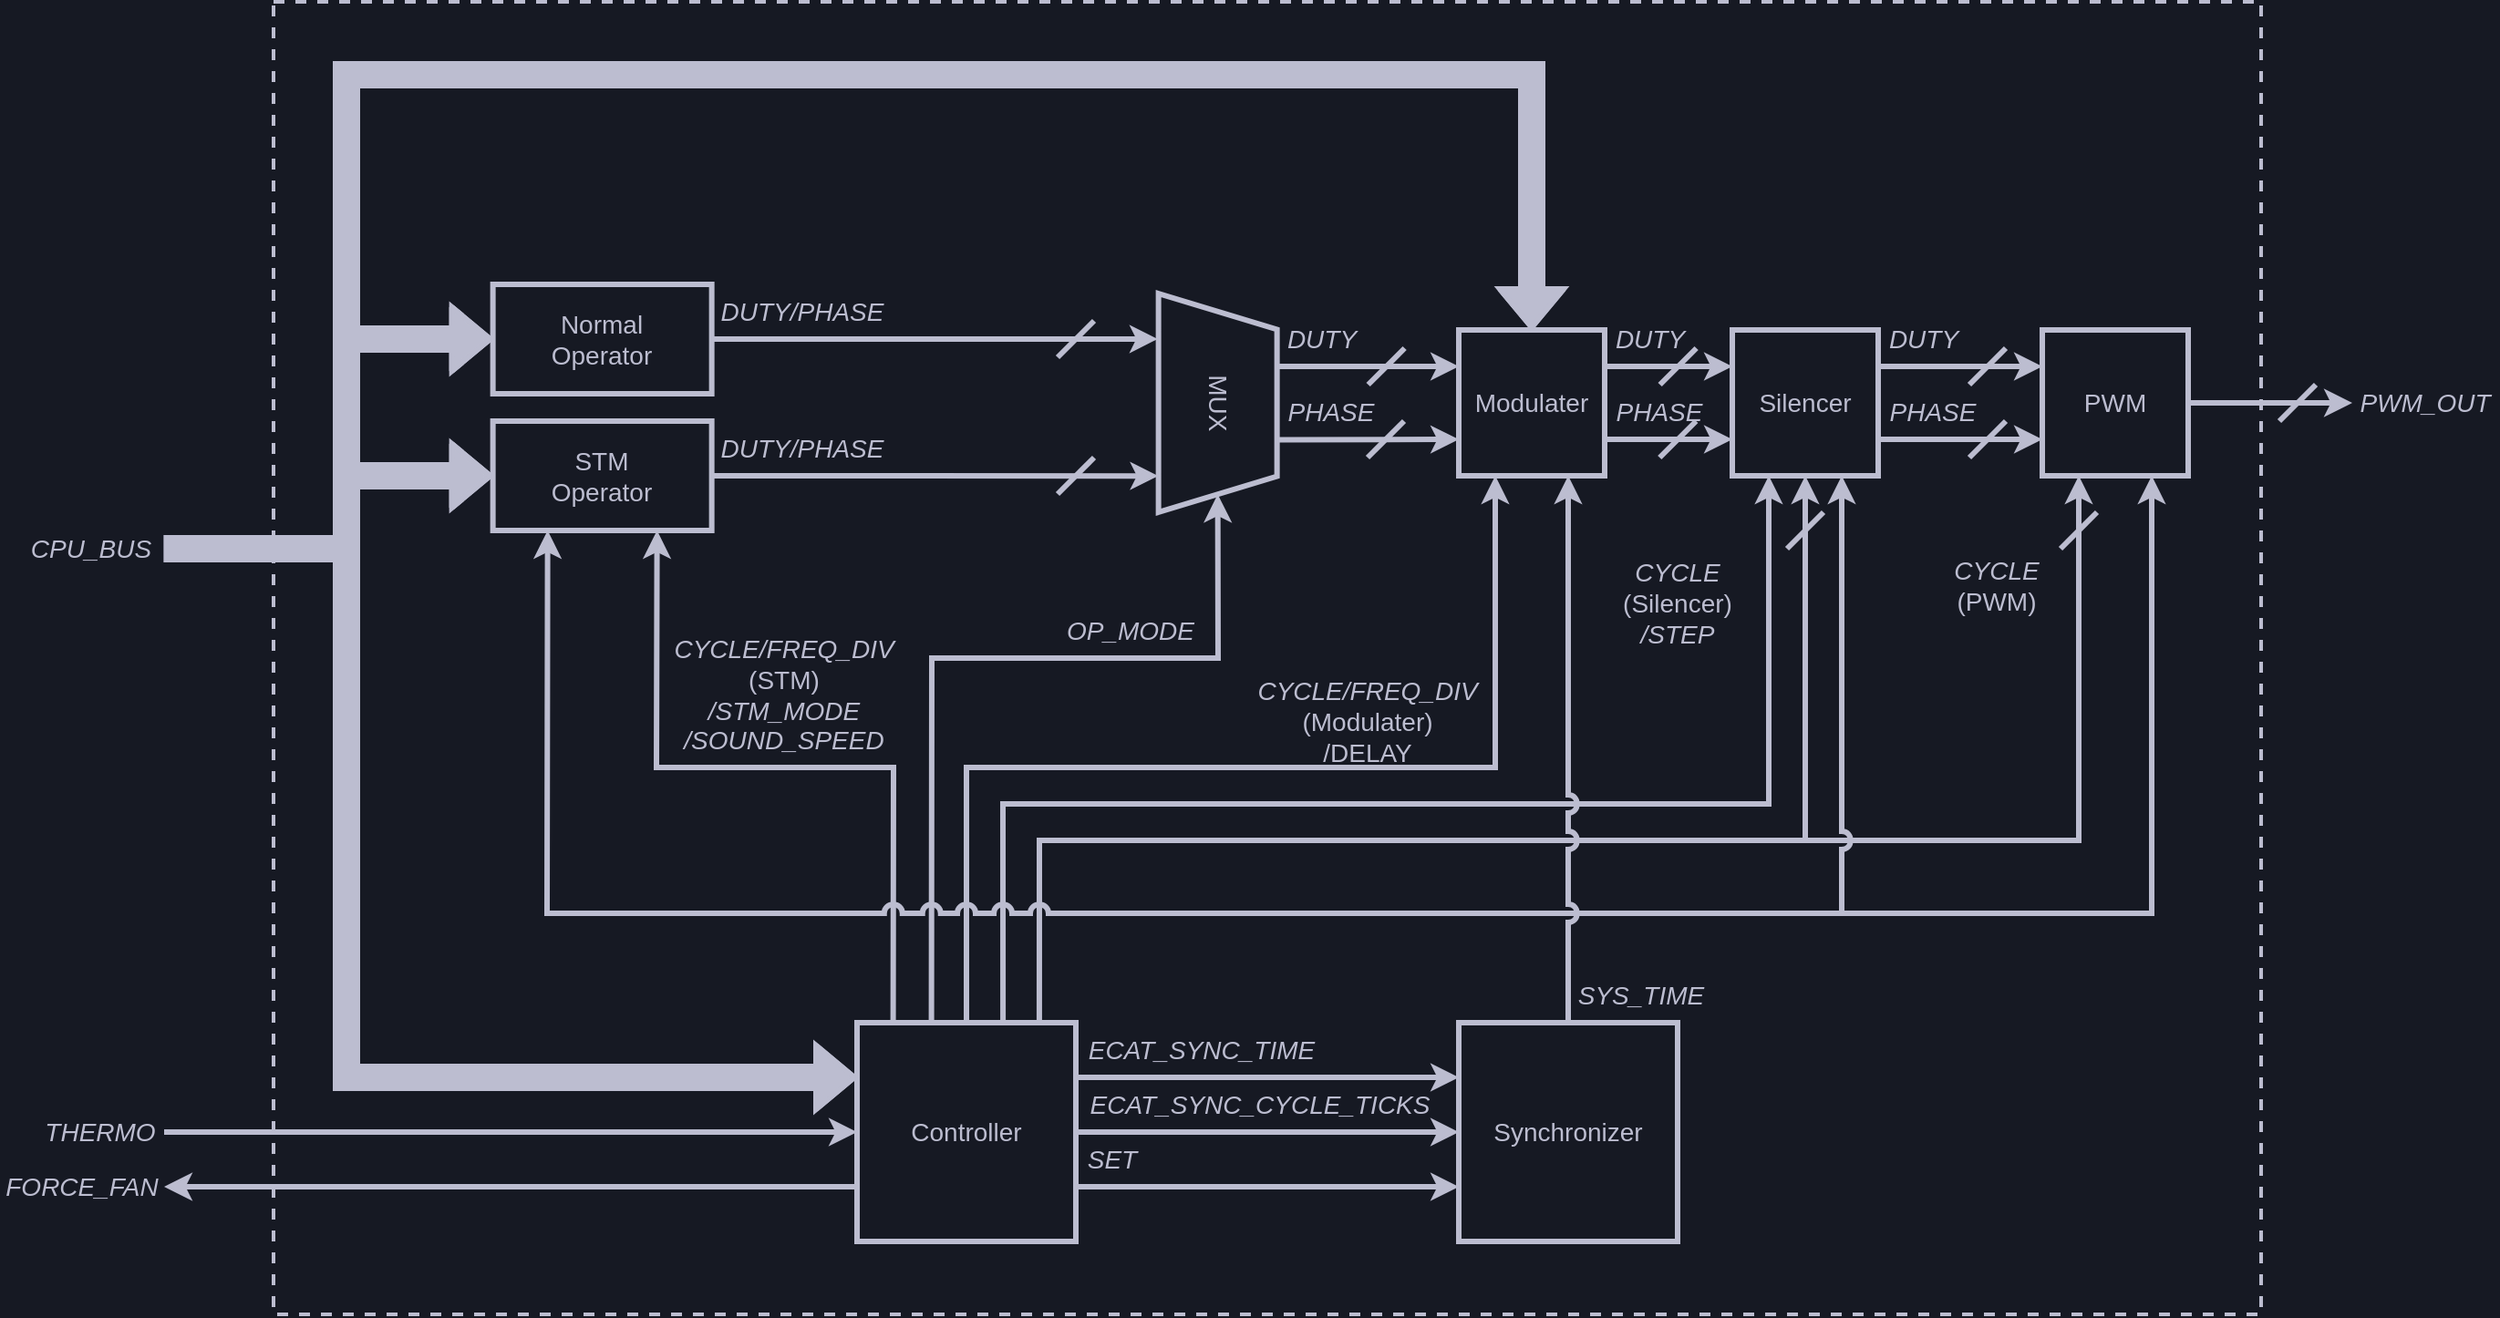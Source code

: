 <mxfile compressed="false" version="17.5.0" type="device">
  <diagram id="86R6ZRfhnQo9sD8B5-7s" name="Page-1">
    <mxGraphModel dx="1645" dy="1264" grid="1" gridSize="10" guides="1" tooltips="1" connect="1" arrows="1" fold="1" page="1" pageScale="1" pageWidth="827" pageHeight="1169" background="#161923" math="0" shadow="0">
      <root>
        <mxCell id="0" />
        <mxCell id="1" parent="0" />
        <mxCell id="112" value="" style="rounded=0;whiteSpace=wrap;html=1;labelBackgroundColor=none;fontSize=14;fontColor=#BCBDD0;strokeColor=#bcbdd0;strokeWidth=2;fillColor=none;dashed=1;" parent="1" vertex="1">
          <mxGeometry x="180" y="120" width="1090" height="720" as="geometry" />
        </mxCell>
        <mxCell id="2" value="PWM" style="rounded=0;whiteSpace=wrap;html=1;fillColor=none;strokeColor=#BCBDD0;fontColor=#BCBDD0;fontSize=14;strokeWidth=3;" parent="1" vertex="1">
          <mxGeometry x="1150" y="300" width="80" height="80" as="geometry" />
        </mxCell>
        <mxCell id="3" value="" style="endArrow=classic;html=1;fontFamily=Helvetica;fontSize=14;fontColor=#BCBDD0;exitX=1;exitY=0.5;exitDx=0;exitDy=0;strokeColor=#BCBDD0;strokeWidth=3;" parent="1" source="2" edge="1">
          <mxGeometry width="50" height="50" relative="1" as="geometry">
            <mxPoint x="1430" y="330" as="sourcePoint" />
            <mxPoint x="1320" y="340" as="targetPoint" />
          </mxGeometry>
        </mxCell>
        <mxCell id="4" value="" style="endArrow=none;html=1;rounded=1;labelBackgroundColor=default;fontFamily=Helvetica;fontSize=14;fontColor=#BCBDD0;strokeColor=#BCBDD0;strokeWidth=3;shape=connector;" parent="1" edge="1">
          <mxGeometry width="50" height="50" relative="1" as="geometry">
            <mxPoint x="1280" y="350" as="sourcePoint" />
            <mxPoint x="1300" y="330" as="targetPoint" />
            <Array as="points">
              <mxPoint x="1290" y="340" />
            </Array>
          </mxGeometry>
        </mxCell>
        <mxCell id="8" value="Silencer" style="rounded=0;whiteSpace=wrap;html=1;fontFamily=Helvetica;fontSize=14;fontColor=#BCBDD0;strokeColor=#BCBDD0;strokeWidth=3;fillColor=none;" parent="1" vertex="1">
          <mxGeometry x="980" y="300" width="80" height="80" as="geometry" />
        </mxCell>
        <mxCell id="10" value="" style="endArrow=classic;html=1;rounded=1;labelBackgroundColor=default;fontFamily=Helvetica;fontSize=14;fontColor=#BCBDD0;strokeColor=#BCBDD0;strokeWidth=3;shape=connector;exitX=1;exitY=0.25;exitDx=0;exitDy=0;entryX=0;entryY=0.25;entryDx=0;entryDy=0;" parent="1" source="8" target="2" edge="1">
          <mxGeometry width="50" height="50" relative="1" as="geometry">
            <mxPoint x="1200" y="290" as="sourcePoint" />
            <mxPoint x="1250" y="240" as="targetPoint" />
          </mxGeometry>
        </mxCell>
        <mxCell id="11" value="" style="endArrow=classic;html=1;rounded=1;labelBackgroundColor=default;fontFamily=Helvetica;fontSize=14;fontColor=#BCBDD0;strokeColor=#BCBDD0;strokeWidth=3;shape=connector;exitX=1;exitY=0.75;exitDx=0;exitDy=0;entryX=0;entryY=0.75;entryDx=0;entryDy=0;" parent="1" source="8" target="2" edge="1">
          <mxGeometry width="50" height="50" relative="1" as="geometry">
            <mxPoint x="1070" y="330" as="sourcePoint" />
            <mxPoint x="1190" y="330" as="targetPoint" />
          </mxGeometry>
        </mxCell>
        <mxCell id="12" value="&lt;i style=&quot;font-size: 14px;&quot;&gt;DUTY&lt;/i&gt;" style="text;html=1;strokeColor=none;fillColor=none;align=center;verticalAlign=middle;whiteSpace=wrap;rounded=0;fontFamily=Helvetica;fontSize=14;fontColor=#BCBDD0;" parent="1" vertex="1">
          <mxGeometry x="1060" y="290" width="50" height="30" as="geometry" />
        </mxCell>
        <mxCell id="13" value="&lt;i style=&quot;font-size: 14px;&quot;&gt;PHASE&lt;/i&gt;" style="text;html=1;strokeColor=none;fillColor=none;align=center;verticalAlign=middle;whiteSpace=wrap;rounded=0;fontFamily=Helvetica;fontSize=14;fontColor=#BCBDD0;" parent="1" vertex="1">
          <mxGeometry x="1060" y="330" width="60" height="30" as="geometry" />
        </mxCell>
        <mxCell id="22" value="Modulater" style="rounded=0;whiteSpace=wrap;html=1;fontFamily=Helvetica;fontSize=14;fontColor=#BCBDD0;strokeColor=#BCBDD0;strokeWidth=3;fillColor=none;" parent="1" vertex="1">
          <mxGeometry x="830" y="300" width="80" height="80" as="geometry" />
        </mxCell>
        <mxCell id="23" value="" style="endArrow=classic;html=1;rounded=0;labelBackgroundColor=default;fontFamily=Helvetica;fontSize=14;fontColor=#BCBDD0;strokeColor=#BCBDD0;strokeWidth=3;shape=connector;entryX=0;entryY=0.25;entryDx=0;entryDy=0;exitX=1;exitY=0.25;exitDx=0;exitDy=0;" parent="1" source="22" target="8" edge="1">
          <mxGeometry width="50" height="50" relative="1" as="geometry">
            <mxPoint x="900" y="260" as="sourcePoint" />
            <mxPoint x="940" y="440" as="targetPoint" />
          </mxGeometry>
        </mxCell>
        <mxCell id="25" value="&lt;i style=&quot;font-size: 14px;&quot;&gt;DUTY&lt;/i&gt;" style="text;html=1;strokeColor=none;fillColor=none;align=center;verticalAlign=middle;whiteSpace=wrap;rounded=0;fontFamily=Helvetica;fontSize=14;fontColor=#BCBDD0;" parent="1" vertex="1">
          <mxGeometry x="910" y="290" width="50" height="30" as="geometry" />
        </mxCell>
        <mxCell id="31" value="MUX" style="shape=trapezoid;perimeter=trapezoidPerimeter;whiteSpace=wrap;html=1;fixedSize=1;rounded=0;fontFamily=Helvetica;fontSize=14;fontColor=#BCBDD0;strokeColor=#BCBDD0;strokeWidth=3;fillColor=none;rotation=90;size=19.68;" parent="1" vertex="1">
          <mxGeometry x="637.82" y="307.5" width="120" height="65" as="geometry" />
        </mxCell>
        <mxCell id="32" value="" style="endArrow=classic;html=1;rounded=0;labelBackgroundColor=default;fontFamily=Helvetica;fontSize=14;fontColor=#BCBDD0;strokeColor=#BCBDD0;strokeWidth=3;shape=connector;entryX=0;entryY=0.25;entryDx=0;entryDy=0;exitX=0.333;exitY=-0.014;exitDx=0;exitDy=0;exitPerimeter=0;" parent="1" source="31" target="22" edge="1">
          <mxGeometry width="50" height="50" relative="1" as="geometry">
            <mxPoint x="910" y="270" as="sourcePoint" />
            <mxPoint x="990" y="330" as="targetPoint" />
            <Array as="points">
              <mxPoint x="760" y="320" />
            </Array>
          </mxGeometry>
        </mxCell>
        <mxCell id="34" value="" style="endArrow=classic;html=1;rounded=0;labelBackgroundColor=default;fontFamily=Helvetica;fontSize=14;fontColor=#BCBDD0;strokeColor=#BCBDD0;strokeWidth=3;shape=connector;entryX=0;entryY=0.75;entryDx=0;entryDy=0;exitX=1;exitY=0.75;exitDx=0;exitDy=0;" parent="1" source="22" target="8" edge="1">
          <mxGeometry width="50" height="50" relative="1" as="geometry">
            <mxPoint x="790" y="370" as="sourcePoint" />
            <mxPoint x="840" y="320" as="targetPoint" />
          </mxGeometry>
        </mxCell>
        <mxCell id="35" value="Synchronizer" style="rounded=0;whiteSpace=wrap;html=1;fontFamily=Helvetica;fontSize=14;fontColor=#BCBDD0;strokeColor=#BCBDD0;strokeWidth=3;fillColor=none;" parent="1" vertex="1">
          <mxGeometry x="830" y="680" width="120" height="120" as="geometry" />
        </mxCell>
        <mxCell id="36" value="Normal&lt;br style=&quot;font-size: 14px;&quot;&gt;Operator" style="rounded=0;whiteSpace=wrap;html=1;fontFamily=Helvetica;fontSize=14;fontColor=#BCBDD0;strokeColor=#BCBDD0;strokeWidth=3;fillColor=none;" parent="1" vertex="1">
          <mxGeometry x="300.32" y="275" width="120" height="60" as="geometry" />
        </mxCell>
        <mxCell id="37" value="STM&lt;br style=&quot;font-size: 14px;&quot;&gt;Operator" style="rounded=0;whiteSpace=wrap;html=1;fontFamily=Helvetica;fontSize=14;fontColor=#BCBDD0;strokeColor=#BCBDD0;strokeWidth=3;fillColor=none;" parent="1" vertex="1">
          <mxGeometry x="300.32" y="350" width="120" height="60" as="geometry" />
        </mxCell>
        <mxCell id="38" value="" style="endArrow=classic;html=1;rounded=0;labelBackgroundColor=default;fontFamily=Helvetica;fontSize=14;fontColor=#BCBDD0;strokeColor=#BCBDD0;strokeWidth=3;shape=connector;entryX=0.834;entryY=1.001;entryDx=0;entryDy=0;exitX=1;exitY=0.5;exitDx=0;exitDy=0;entryPerimeter=0;" parent="1" source="37" target="31" edge="1">
          <mxGeometry width="50" height="50" relative="1" as="geometry">
            <mxPoint x="750.56" y="369.8" as="sourcePoint" />
            <mxPoint x="990" y="370" as="targetPoint" />
          </mxGeometry>
        </mxCell>
        <mxCell id="39" value="&lt;i style=&quot;font-size: 14px;&quot;&gt;DUTY/PHASE&lt;/i&gt;" style="text;html=1;strokeColor=none;fillColor=none;align=center;verticalAlign=middle;whiteSpace=wrap;rounded=0;fontFamily=Helvetica;fontSize=14;fontColor=#BCBDD0;" parent="1" vertex="1">
          <mxGeometry x="420" y="350" width="100" height="30" as="geometry" />
        </mxCell>
        <mxCell id="40" value="&lt;i style=&quot;font-size: 14px;&quot;&gt;DUTY/PHASE&lt;/i&gt;" style="text;html=1;strokeColor=none;fillColor=none;align=center;verticalAlign=middle;whiteSpace=wrap;rounded=0;fontFamily=Helvetica;fontSize=14;fontColor=#BCBDD0;" parent="1" vertex="1">
          <mxGeometry x="420.32" y="275" width="99.68" height="30" as="geometry" />
        </mxCell>
        <mxCell id="41" value="" style="endArrow=classic;html=1;rounded=0;labelBackgroundColor=default;fontFamily=Helvetica;fontSize=14;fontColor=#BCBDD0;strokeColor=#BCBDD0;strokeWidth=3;shape=connector;entryX=0.208;entryY=1.006;entryDx=0;entryDy=0;exitX=1;exitY=0.5;exitDx=0;exitDy=0;entryPerimeter=0;" parent="1" source="36" target="31" edge="1">
          <mxGeometry width="50" height="50" relative="1" as="geometry">
            <mxPoint x="510" y="430" as="sourcePoint" />
            <mxPoint x="670.32" y="380" as="targetPoint" />
          </mxGeometry>
        </mxCell>
        <mxCell id="56" style="edgeStyle=none;shape=connector;rounded=0;html=1;exitX=0.833;exitY=-0.001;exitDx=0;exitDy=0;labelBackgroundColor=default;fontFamily=Helvetica;fontSize=14;fontColor=#BCBDD0;endArrow=classic;strokeColor=#BCBDD0;strokeWidth=3;entryX=0.25;entryY=1;entryDx=0;entryDy=0;jumpStyle=arc;exitPerimeter=0;" parent="1" source="55" target="2" edge="1">
          <mxGeometry relative="1" as="geometry">
            <mxPoint x="620.143" y="580" as="targetPoint" />
            <Array as="points">
              <mxPoint x="600" y="580" />
              <mxPoint x="1170" y="580" />
            </Array>
          </mxGeometry>
        </mxCell>
        <mxCell id="55" value="Controller" style="rounded=0;whiteSpace=wrap;html=1;fontFamily=Helvetica;fontSize=14;fontColor=#BCBDD0;strokeColor=#BCBDD0;strokeWidth=3;fillColor=none;" parent="1" vertex="1">
          <mxGeometry x="500" y="680" width="120" height="120" as="geometry" />
        </mxCell>
        <mxCell id="57" style="edgeStyle=none;shape=connector;rounded=0;html=1;labelBackgroundColor=default;fontFamily=Helvetica;fontSize=14;fontColor=#BCBDD0;endArrow=classic;strokeColor=#BCBDD0;strokeWidth=3;entryX=0.25;entryY=1;entryDx=0;entryDy=0;jumpStyle=arc;exitX=0.667;exitY=-0.004;exitDx=0;exitDy=0;exitPerimeter=0;" parent="1" source="55" target="8" edge="1">
          <mxGeometry relative="1" as="geometry">
            <mxPoint x="1170" y="390" as="targetPoint" />
            <mxPoint x="620" y="670" as="sourcePoint" />
            <Array as="points">
              <mxPoint x="580" y="560" />
              <mxPoint x="1000" y="560" />
            </Array>
          </mxGeometry>
        </mxCell>
        <mxCell id="58" style="edgeStyle=none;shape=connector;rounded=0;html=1;labelBackgroundColor=default;fontFamily=Helvetica;fontSize=14;fontColor=#BCBDD0;endArrow=classic;strokeColor=#BCBDD0;strokeWidth=3;entryX=0.25;entryY=1;entryDx=0;entryDy=0;jumpStyle=arc;exitX=0.5;exitY=0;exitDx=0;exitDy=0;startArrow=none;" parent="1" source="55" target="22" edge="1">
          <mxGeometry relative="1" as="geometry">
            <mxPoint x="1010" y="390" as="targetPoint" />
            <mxPoint x="210" y="580" as="sourcePoint" />
            <Array as="points">
              <mxPoint x="560" y="540" />
              <mxPoint x="850" y="540" />
            </Array>
          </mxGeometry>
        </mxCell>
        <mxCell id="59" style="edgeStyle=none;shape=connector;rounded=0;html=1;labelBackgroundColor=default;fontFamily=Helvetica;fontSize=14;fontColor=#BCBDD0;endArrow=classic;strokeColor=#BCBDD0;strokeWidth=3;entryX=1;entryY=0.5;entryDx=0;entryDy=0;jumpStyle=arc;exitX=0.34;exitY=-0.007;exitDx=0;exitDy=0;exitPerimeter=0;" parent="1" source="55" target="31" edge="1">
          <mxGeometry relative="1" as="geometry">
            <mxPoint x="1170" y="390" as="targetPoint" />
            <mxPoint x="600" y="680" as="sourcePoint" />
            <Array as="points">
              <mxPoint x="541" y="480" />
              <mxPoint x="698" y="480" />
            </Array>
          </mxGeometry>
        </mxCell>
        <mxCell id="60" style="edgeStyle=none;shape=connector;rounded=0;html=1;exitX=0.165;exitY=0.01;exitDx=0;exitDy=0;labelBackgroundColor=default;fontFamily=Helvetica;fontSize=14;fontColor=#BCBDD0;endArrow=classic;strokeColor=#BCBDD0;strokeWidth=3;entryX=0.75;entryY=1;entryDx=0;entryDy=0;jumpStyle=arc;exitPerimeter=0;" parent="1" source="55" target="37" edge="1">
          <mxGeometry relative="1" as="geometry">
            <mxPoint x="1090" y="390" as="targetPoint" />
            <mxPoint x="450.16" y="679.76" as="sourcePoint" />
            <Array as="points">
              <mxPoint x="520" y="540" />
              <mxPoint x="390" y="540" />
            </Array>
          </mxGeometry>
        </mxCell>
        <mxCell id="43" value="" style="endArrow=classic;html=1;rounded=0;labelBackgroundColor=default;fontFamily=Helvetica;fontSize=14;fontColor=#BCBDD0;strokeColor=#BCBDD0;strokeWidth=3;shape=connector;entryX=0.75;entryY=1;entryDx=0;entryDy=0;jumpStyle=arc;" parent="1" target="2" edge="1">
          <mxGeometry width="50" height="50" relative="1" as="geometry">
            <mxPoint x="890" y="620" as="sourcePoint" />
            <mxPoint x="830" y="290" as="targetPoint" />
            <Array as="points">
              <mxPoint x="890" y="620" />
              <mxPoint x="1210" y="620" />
            </Array>
          </mxGeometry>
        </mxCell>
        <mxCell id="47" value="" style="endArrow=classic;html=1;rounded=0;labelBackgroundColor=default;fontFamily=Helvetica;fontSize=14;fontColor=#BCBDD0;strokeColor=#BCBDD0;strokeWidth=3;shape=connector;entryX=0.75;entryY=1;entryDx=0;entryDy=0;jumpStyle=arc;" parent="1" target="8" edge="1">
          <mxGeometry width="50" height="50" relative="1" as="geometry">
            <mxPoint x="890" y="620" as="sourcePoint" />
            <mxPoint x="1020" y="560" as="targetPoint" />
            <Array as="points">
              <mxPoint x="890" y="620" />
              <mxPoint x="1040" y="620" />
            </Array>
          </mxGeometry>
        </mxCell>
        <mxCell id="49" value="" style="endArrow=classic;html=1;rounded=0;labelBackgroundColor=default;fontFamily=Helvetica;fontSize=14;fontColor=#BCBDD0;strokeColor=#BCBDD0;strokeWidth=3;shape=connector;entryX=0.25;entryY=1;entryDx=0;entryDy=0;jumpStyle=arc;" parent="1" target="37" edge="1">
          <mxGeometry width="50" height="50" relative="1" as="geometry">
            <mxPoint x="890" y="620" as="sourcePoint" />
            <mxPoint x="440" y="560" as="targetPoint" />
            <Array as="points">
              <mxPoint x="890" y="620" />
              <mxPoint x="330" y="620" />
            </Array>
          </mxGeometry>
        </mxCell>
        <mxCell id="61" value="&lt;i style=&quot;font-size: 14px;&quot;&gt;SYS_TIME&lt;/i&gt;" style="text;html=1;strokeColor=none;fillColor=none;align=center;verticalAlign=middle;whiteSpace=wrap;rounded=0;fontFamily=Helvetica;fontSize=14;fontColor=#BCBDD0;" parent="1" vertex="1">
          <mxGeometry x="890" y="650" width="80" height="30" as="geometry" />
        </mxCell>
        <mxCell id="65" value="&lt;i style=&quot;font-size: 14px;&quot;&gt;CYCLE&lt;/i&gt;&lt;br style=&quot;font-size: 14px;&quot;&gt;(PWM)" style="text;html=1;strokeColor=none;fillColor=none;align=center;verticalAlign=middle;whiteSpace=wrap;rounded=0;fontFamily=Helvetica;fontSize=14;fontColor=#BCBDD0;" parent="1" vertex="1">
          <mxGeometry x="1090" y="420" width="70" height="40" as="geometry" />
        </mxCell>
        <mxCell id="68" value="&lt;span style=&quot;font-style: italic ; font-size: 14px&quot;&gt;CYCLE&lt;/span&gt;&lt;i&gt;/FREQ_DIV&lt;br&gt;&lt;/i&gt;(Modulater)&lt;br&gt;/DELAY" style="text;html=1;strokeColor=none;fillColor=none;align=center;verticalAlign=middle;whiteSpace=wrap;rounded=0;fontFamily=Helvetica;fontSize=14;fontColor=#BCBDD0;" parent="1" vertex="1">
          <mxGeometry x="710" y="490" width="139.68" height="50" as="geometry" />
        </mxCell>
        <mxCell id="69" value="&lt;i style=&quot;font-size: 14px&quot;&gt;OP_MODE&lt;/i&gt;" style="text;html=1;strokeColor=none;fillColor=none;align=center;verticalAlign=middle;whiteSpace=wrap;rounded=0;fontFamily=Helvetica;fontSize=14;fontColor=#BCBDD0;" parent="1" vertex="1">
          <mxGeometry x="600" y="450" width="100.32" height="30" as="geometry" />
        </mxCell>
        <mxCell id="70" value="" style="endArrow=none;html=1;rounded=1;labelBackgroundColor=default;fontFamily=Helvetica;fontSize=14;fontColor=#BCBDD0;strokeColor=#BCBDD0;strokeWidth=3;shape=connector;" parent="1" edge="1">
          <mxGeometry width="50" height="50" relative="1" as="geometry">
            <mxPoint x="1110" y="330" as="sourcePoint" />
            <mxPoint x="1130" y="310" as="targetPoint" />
            <Array as="points">
              <mxPoint x="1120" y="320" />
            </Array>
          </mxGeometry>
        </mxCell>
        <mxCell id="72" value="" style="endArrow=none;html=1;rounded=1;labelBackgroundColor=default;fontFamily=Helvetica;fontSize=14;fontColor=#BCBDD0;strokeColor=#BCBDD0;strokeWidth=3;shape=connector;" parent="1" edge="1">
          <mxGeometry width="50" height="50" relative="1" as="geometry">
            <mxPoint x="1110" y="370" as="sourcePoint" />
            <mxPoint x="1130" y="350" as="targetPoint" />
            <Array as="points">
              <mxPoint x="1120" y="360" />
            </Array>
          </mxGeometry>
        </mxCell>
        <mxCell id="73" value="" style="endArrow=none;html=1;rounded=1;labelBackgroundColor=default;fontFamily=Helvetica;fontSize=14;fontColor=#BCBDD0;strokeColor=#BCBDD0;strokeWidth=3;shape=connector;" parent="1" edge="1">
          <mxGeometry width="50" height="50" relative="1" as="geometry">
            <mxPoint x="940.32" y="330" as="sourcePoint" />
            <mxPoint x="960.32" y="310" as="targetPoint" />
          </mxGeometry>
        </mxCell>
        <mxCell id="75" value="" style="endArrow=none;html=1;rounded=1;labelBackgroundColor=default;fontFamily=Helvetica;fontSize=14;fontColor=#BCBDD0;strokeColor=#BCBDD0;strokeWidth=3;shape=connector;" parent="1" edge="1">
          <mxGeometry width="50" height="50" relative="1" as="geometry">
            <mxPoint x="940.16" y="370" as="sourcePoint" />
            <mxPoint x="960.16" y="350" as="targetPoint" />
          </mxGeometry>
        </mxCell>
        <mxCell id="77" value="" style="endArrow=none;html=1;rounded=1;labelBackgroundColor=default;fontFamily=Helvetica;fontSize=14;fontColor=#BCBDD0;strokeColor=#BCBDD0;strokeWidth=3;shape=connector;" parent="1" edge="1">
          <mxGeometry width="50" height="50" relative="1" as="geometry">
            <mxPoint x="780.32" y="330" as="sourcePoint" />
            <mxPoint x="800.32" y="310" as="targetPoint" />
          </mxGeometry>
        </mxCell>
        <mxCell id="78" value="" style="endArrow=none;html=1;rounded=1;labelBackgroundColor=default;fontFamily=Helvetica;fontSize=14;fontColor=#BCBDD0;strokeColor=#BCBDD0;strokeWidth=3;shape=connector;" parent="1" edge="1">
          <mxGeometry width="50" height="50" relative="1" as="geometry">
            <mxPoint x="610" y="315" as="sourcePoint" />
            <mxPoint x="630" y="295" as="targetPoint" />
          </mxGeometry>
        </mxCell>
        <mxCell id="79" value="" style="endArrow=none;html=1;rounded=1;labelBackgroundColor=default;fontFamily=Helvetica;fontSize=14;fontColor=#BCBDD0;strokeColor=#BCBDD0;strokeWidth=3;shape=connector;" parent="1" edge="1">
          <mxGeometry width="50" height="50" relative="1" as="geometry">
            <mxPoint x="610" y="390" as="sourcePoint" />
            <mxPoint x="630" y="370" as="targetPoint" />
          </mxGeometry>
        </mxCell>
        <mxCell id="80" value="&lt;i style=&quot;font-size: 14px&quot;&gt;CYCLE&lt;/i&gt;&lt;br style=&quot;font-size: 14px&quot;&gt;(Silencer)&lt;br style=&quot;font-size: 14px&quot;&gt;&lt;i&gt;/STEP&lt;/i&gt;" style="text;html=1;strokeColor=none;fillColor=none;align=center;verticalAlign=middle;whiteSpace=wrap;rounded=0;fontFamily=Helvetica;fontSize=14;fontColor=#BCBDD0;" parent="1" vertex="1">
          <mxGeometry x="900" y="420" width="100.32" height="60" as="geometry" />
        </mxCell>
        <mxCell id="82" value="" style="shape=flexArrow;endArrow=classic;html=1;rounded=0;labelBackgroundColor=default;fontFamily=Helvetica;fontSize=14;fontColor=#BCBDD0;strokeColor=#BCBDD0;strokeWidth=3;jumpStyle=arc;entryX=0;entryY=0.5;entryDx=0;entryDy=0;fillColor=#BCBDD0;" parent="1" target="37" edge="1">
          <mxGeometry width="50" height="50" relative="1" as="geometry">
            <mxPoint x="120" y="420" as="sourcePoint" />
            <mxPoint x="250" y="420" as="targetPoint" />
            <Array as="points">
              <mxPoint x="220" y="420" />
              <mxPoint x="220" y="380" />
            </Array>
          </mxGeometry>
        </mxCell>
        <mxCell id="83" value="" style="shape=flexArrow;endArrow=classic;html=1;rounded=0;labelBackgroundColor=default;fontFamily=Helvetica;fontSize=14;fontColor=#BCBDD0;strokeColor=#BCBDD0;strokeWidth=3;jumpStyle=arc;entryX=0;entryY=0.5;entryDx=0;entryDy=0;sketch=0;fillColor=#BCBDD0;" parent="1" target="36" edge="1">
          <mxGeometry width="50" height="50" relative="1" as="geometry">
            <mxPoint x="120" y="420" as="sourcePoint" />
            <mxPoint x="220" y="130" as="targetPoint" />
            <Array as="points">
              <mxPoint x="220" y="420" />
              <mxPoint x="220" y="305" />
            </Array>
          </mxGeometry>
        </mxCell>
        <mxCell id="85" value="" style="shape=flexArrow;endArrow=classic;html=1;rounded=0;labelBackgroundColor=default;fontFamily=Helvetica;fontSize=14;fontColor=#BCBDD0;strokeColor=#BCBDD0;strokeWidth=3;jumpStyle=arc;entryX=0.5;entryY=0;entryDx=0;entryDy=0;sketch=0;fillColor=#BCBDD0;" parent="1" target="22" edge="1">
          <mxGeometry width="50" height="50" relative="1" as="geometry">
            <mxPoint x="200" y="420" as="sourcePoint" />
            <mxPoint x="390" y="270" as="targetPoint" />
            <Array as="points">
              <mxPoint x="220" y="420" />
              <mxPoint x="220" y="160" />
              <mxPoint x="870" y="160" />
            </Array>
          </mxGeometry>
        </mxCell>
        <mxCell id="86" value="" style="shape=flexArrow;endArrow=classic;html=1;rounded=0;labelBackgroundColor=default;fontFamily=Helvetica;fontSize=14;fontColor=#BCBDD0;strokeColor=#BCBDD0;strokeWidth=3;jumpStyle=arc;entryX=0;entryY=0.25;entryDx=0;entryDy=0;fillColor=#BCBDD0;exitX=1;exitY=0.5;exitDx=0;exitDy=0;" parent="1" source="108" target="55" edge="1">
          <mxGeometry width="50" height="50" relative="1" as="geometry">
            <mxPoint x="170" y="430" as="sourcePoint" />
            <mxPoint x="430" y="720" as="targetPoint" />
            <Array as="points">
              <mxPoint x="220" y="420" />
              <mxPoint x="220" y="710" />
            </Array>
          </mxGeometry>
        </mxCell>
        <mxCell id="52" style="edgeStyle=none;shape=connector;rounded=0;html=1;labelBackgroundColor=default;fontFamily=Helvetica;fontSize=14;fontColor=#BCBDD0;endArrow=classic;strokeColor=#BCBDD0;strokeWidth=3;jumpStyle=arc;entryX=0.75;entryY=1;entryDx=0;entryDy=0;" parent="1" target="22" edge="1">
          <mxGeometry relative="1" as="geometry">
            <mxPoint x="890" y="610" as="sourcePoint" />
            <mxPoint x="940" y="360" as="targetPoint" />
          </mxGeometry>
        </mxCell>
        <mxCell id="89" style="edgeStyle=none;shape=connector;rounded=0;html=1;labelBackgroundColor=default;fontFamily=Helvetica;fontSize=14;fontColor=#BCBDD0;endArrow=classic;strokeColor=#BCBDD0;strokeWidth=3;entryX=0.5;entryY=1;entryDx=0;entryDy=0;jumpStyle=arc;" parent="1" target="8" edge="1">
          <mxGeometry relative="1" as="geometry">
            <mxPoint x="1170" y="390" as="targetPoint" />
            <mxPoint x="1020" y="580" as="sourcePoint" />
          </mxGeometry>
        </mxCell>
        <mxCell id="90" value="" style="endArrow=none;html=1;rounded=1;labelBackgroundColor=default;fontFamily=Helvetica;fontSize=14;fontColor=#BCBDD0;strokeColor=#BCBDD0;strokeWidth=3;shape=connector;" parent="1" edge="1">
          <mxGeometry width="50" height="50" relative="1" as="geometry">
            <mxPoint x="1010" y="420" as="sourcePoint" />
            <mxPoint x="1030" y="400" as="targetPoint" />
          </mxGeometry>
        </mxCell>
        <mxCell id="91" value="" style="endArrow=none;html=1;rounded=1;labelBackgroundColor=default;fontFamily=Helvetica;fontSize=14;fontColor=#BCBDD0;strokeColor=#BCBDD0;strokeWidth=3;shape=connector;" parent="1" edge="1">
          <mxGeometry width="50" height="50" relative="1" as="geometry">
            <mxPoint x="1160" y="420" as="sourcePoint" />
            <mxPoint x="1180" y="400" as="targetPoint" />
          </mxGeometry>
        </mxCell>
        <mxCell id="92" value="&lt;i style=&quot;font-size: 14px&quot;&gt;ECAT_SYNC_TIME&lt;/i&gt;" style="text;html=1;strokeColor=none;fillColor=none;align=center;verticalAlign=middle;whiteSpace=wrap;rounded=0;fontFamily=Helvetica;fontSize=14;fontColor=#BCBDD0;" parent="1" vertex="1">
          <mxGeometry x="620" y="680" width="137.82" height="30" as="geometry" />
        </mxCell>
        <mxCell id="93" value="" style="endArrow=classic;html=1;rounded=0;labelBackgroundColor=default;fontFamily=Helvetica;fontSize=14;fontColor=#BCBDD0;strokeColor=#BCBDD0;strokeWidth=3;shape=connector;entryX=0;entryY=0.25;entryDx=0;entryDy=0;exitX=1;exitY=0.25;exitDx=0;exitDy=0;" parent="1" source="55" target="35" edge="1">
          <mxGeometry width="50" height="50" relative="1" as="geometry">
            <mxPoint x="620" y="640" as="sourcePoint" />
            <mxPoint x="670.32" y="320.0" as="targetPoint" />
          </mxGeometry>
        </mxCell>
        <mxCell id="94" value="" style="endArrow=classic;html=1;rounded=0;labelBackgroundColor=default;fontFamily=Helvetica;fontSize=14;fontColor=#BCBDD0;strokeColor=#BCBDD0;strokeWidth=3;shape=connector;entryX=0;entryY=0.75;entryDx=0;entryDy=0;exitX=1;exitY=0.75;exitDx=0;exitDy=0;" parent="1" source="55" target="35" edge="1">
          <mxGeometry width="50" height="50" relative="1" as="geometry">
            <mxPoint x="640" y="710" as="sourcePoint" />
            <mxPoint x="750" y="710" as="targetPoint" />
          </mxGeometry>
        </mxCell>
        <mxCell id="95" value="&lt;i style=&quot;font-size: 14px;&quot;&gt;SET&lt;/i&gt;" style="text;html=1;strokeColor=none;fillColor=none;align=center;verticalAlign=middle;whiteSpace=wrap;rounded=0;fontFamily=Helvetica;fontSize=14;fontColor=#BCBDD0;" parent="1" vertex="1">
          <mxGeometry x="620" y="740" width="40" height="30" as="geometry" />
        </mxCell>
        <mxCell id="96" value="&lt;span style=&quot;font-style: italic ; font-size: 14px&quot;&gt;CYCLE&lt;/span&gt;&lt;span style=&quot;font-size: 14px&quot;&gt;&lt;i&gt;/&lt;/i&gt;&lt;/span&gt;&lt;i&gt;FREQ_DIV&lt;br&gt;&lt;/i&gt;(STM)&lt;br&gt;&lt;i&gt;/STM_MODE&lt;br&gt;/SOUND_SPEED&lt;br&gt;&lt;/i&gt;" style="text;html=1;strokeColor=none;fillColor=none;align=center;verticalAlign=middle;whiteSpace=wrap;rounded=0;fontFamily=Helvetica;fontSize=14;fontColor=#BCBDD0;" parent="1" vertex="1">
          <mxGeometry x="390" y="460" width="140.32" height="80" as="geometry" />
        </mxCell>
        <mxCell id="97" value="&lt;i style=&quot;font-size: 14px;&quot;&gt;PHASE&lt;/i&gt;" style="text;html=1;strokeColor=none;fillColor=none;align=center;verticalAlign=middle;whiteSpace=wrap;rounded=0;fontFamily=Helvetica;fontSize=14;fontColor=#BCBDD0;" parent="1" vertex="1">
          <mxGeometry x="910" y="330" width="60" height="30" as="geometry" />
        </mxCell>
        <mxCell id="98" value="" style="endArrow=none;html=1;rounded=1;labelBackgroundColor=default;fontFamily=Helvetica;fontSize=14;fontColor=#BCBDD0;strokeColor=#BCBDD0;strokeWidth=3;shape=connector;" parent="1" edge="1">
          <mxGeometry width="50" height="50" relative="1" as="geometry">
            <mxPoint x="780.0" y="370" as="sourcePoint" />
            <mxPoint x="800.0" y="350" as="targetPoint" />
          </mxGeometry>
        </mxCell>
        <mxCell id="99" value="" style="endArrow=classic;html=1;rounded=0;labelBackgroundColor=default;fontFamily=Helvetica;fontSize=14;fontColor=#BCBDD0;strokeColor=#BCBDD0;strokeWidth=3;shape=connector;entryX=0;entryY=0.75;entryDx=0;entryDy=0;exitX=0.669;exitY=-0.005;exitDx=0;exitDy=0;exitPerimeter=0;" parent="1" source="31" target="22" edge="1">
          <mxGeometry width="50" height="50" relative="1" as="geometry">
            <mxPoint x="740.515" y="369.8" as="sourcePoint" />
            <mxPoint x="990" y="370" as="targetPoint" />
          </mxGeometry>
        </mxCell>
        <mxCell id="102" value="&lt;i style=&quot;font-size: 14px;&quot;&gt;DUTY&lt;/i&gt;" style="text;html=1;strokeColor=none;fillColor=none;align=center;verticalAlign=middle;whiteSpace=wrap;rounded=0;fontFamily=Helvetica;fontSize=14;fontColor=#BCBDD0;" parent="1" vertex="1">
          <mxGeometry x="730" y="290" width="50" height="30" as="geometry" />
        </mxCell>
        <mxCell id="103" value="&lt;i style=&quot;font-size: 14px;&quot;&gt;PHASE&lt;/i&gt;" style="text;html=1;strokeColor=none;fillColor=none;align=center;verticalAlign=middle;whiteSpace=wrap;rounded=0;fontFamily=Helvetica;fontSize=14;fontColor=#BCBDD0;" parent="1" vertex="1">
          <mxGeometry x="730" y="330" width="60" height="30" as="geometry" />
        </mxCell>
        <mxCell id="104" value="&lt;i style=&quot;font-size: 14px&quot;&gt;ECAT_SYNC_CYCLE_TICKS&lt;/i&gt;" style="text;html=1;strokeColor=none;fillColor=none;align=center;verticalAlign=middle;whiteSpace=wrap;rounded=0;fontFamily=Helvetica;fontSize=14;fontColor=#BCBDD0;" parent="1" vertex="1">
          <mxGeometry x="620" y="710" width="202.18" height="30" as="geometry" />
        </mxCell>
        <mxCell id="105" value="" style="endArrow=classic;html=1;rounded=0;labelBackgroundColor=default;fontFamily=Helvetica;fontSize=14;fontColor=#BCBDD0;strokeColor=#BCBDD0;strokeWidth=3;shape=connector;exitX=0;exitY=0;exitDx=0;exitDy=0;entryX=0;entryY=0.5;entryDx=0;entryDy=0;" parent="1" source="95" target="35" edge="1">
          <mxGeometry width="50" height="50" relative="1" as="geometry">
            <mxPoint x="630" y="720" as="sourcePoint" />
            <mxPoint x="760" y="750" as="targetPoint" />
          </mxGeometry>
        </mxCell>
        <mxCell id="106" value="" style="endArrow=none;html=1;rounded=0;labelBackgroundColor=default;fontFamily=Helvetica;fontSize=14;fontColor=#BCBDD0;strokeColor=#BCBDD0;strokeWidth=3;shape=connector;exitX=0;exitY=0.5;exitDx=0;exitDy=0;startArrow=classic;startFill=1;endFill=0;" parent="1" source="55" edge="1">
          <mxGeometry width="50" height="50" relative="1" as="geometry">
            <mxPoint x="630" y="780" as="sourcePoint" />
            <mxPoint x="120" y="740" as="targetPoint" />
          </mxGeometry>
        </mxCell>
        <mxCell id="107" value="" style="endArrow=classic;html=1;rounded=0;labelBackgroundColor=default;fontFamily=Helvetica;fontSize=14;fontColor=#BCBDD0;strokeColor=#BCBDD0;strokeWidth=3;shape=connector;exitX=0;exitY=0.75;exitDx=0;exitDy=0;" parent="1" source="55" edge="1">
          <mxGeometry width="50" height="50" relative="1" as="geometry">
            <mxPoint x="490" y="770" as="sourcePoint" />
            <mxPoint x="120" y="770" as="targetPoint" />
          </mxGeometry>
        </mxCell>
        <mxCell id="108" value="&lt;i style=&quot;font-size: 14px&quot;&gt;CPU_BUS&lt;/i&gt;" style="text;html=1;strokeColor=none;fillColor=none;align=center;verticalAlign=middle;whiteSpace=wrap;rounded=0;fontFamily=Helvetica;fontSize=14;fontColor=#BCBDD0;" parent="1" vertex="1">
          <mxGeometry x="40" y="400" width="79.68" height="40" as="geometry" />
        </mxCell>
        <mxCell id="109" value="&lt;i style=&quot;font-size: 14px&quot;&gt;THERMO&lt;/i&gt;" style="text;html=1;strokeColor=none;fillColor=none;align=center;verticalAlign=middle;whiteSpace=wrap;rounded=0;fontFamily=Helvetica;fontSize=14;fontColor=#BCBDD0;" parent="1" vertex="1">
          <mxGeometry x="50" y="720" width="69.68" height="40" as="geometry" />
        </mxCell>
        <mxCell id="110" value="&lt;i style=&quot;font-size: 14px&quot;&gt;FORCE_FAN&lt;/i&gt;" style="text;html=1;strokeColor=none;fillColor=none;align=center;verticalAlign=middle;whiteSpace=wrap;rounded=0;fontFamily=Helvetica;fontSize=14;fontColor=#BCBDD0;" parent="1" vertex="1">
          <mxGeometry x="30" y="750" width="89.68" height="40" as="geometry" />
        </mxCell>
        <mxCell id="111" value="&lt;i style=&quot;font-size: 14px&quot;&gt;PWM_OUT&lt;/i&gt;" style="text;html=1;strokeColor=none;fillColor=none;align=center;verticalAlign=middle;whiteSpace=wrap;rounded=0;fontFamily=Helvetica;fontSize=14;fontColor=#BCBDD0;" parent="1" vertex="1">
          <mxGeometry x="1320" y="320" width="80" height="40" as="geometry" />
        </mxCell>
        <mxCell id="113" style="edgeStyle=none;shape=connector;rounded=0;html=1;labelBackgroundColor=default;fontFamily=Helvetica;fontSize=14;fontColor=#BCBDD0;endArrow=none;strokeColor=#BCBDD0;strokeWidth=3;jumpStyle=arc;exitX=0.5;exitY=0;exitDx=0;exitDy=0;endFill=0;" parent="1" source="35" edge="1">
          <mxGeometry relative="1" as="geometry">
            <mxPoint x="900" y="620" as="sourcePoint" />
            <mxPoint x="890" y="600" as="targetPoint" />
          </mxGeometry>
        </mxCell>
      </root>
    </mxGraphModel>
  </diagram>
</mxfile>

